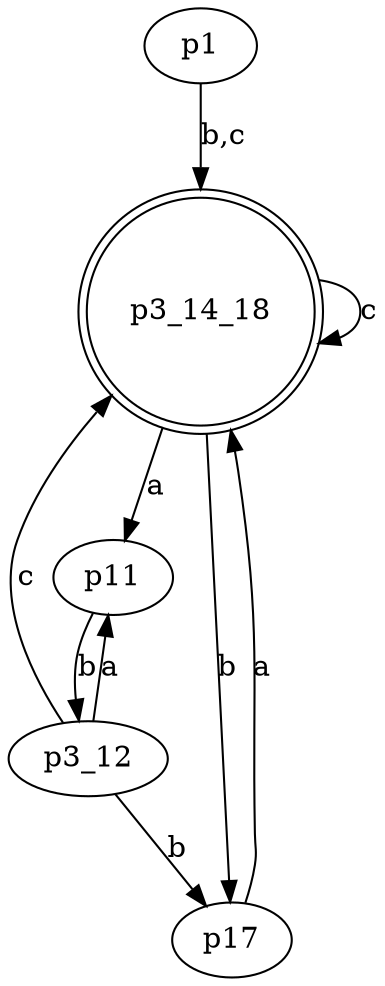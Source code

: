 digraph G 
{
    n1 [label = p1]
    n11 [label = p11]
    n3_12 [label = p3_12]
    n3_14_18 [label = p3_14_18, shape = doublecircle]
    n17 [label = p17]
	
    n1 -> n3_14_18 [label = "b,c"]
    
    n3_14_18 -> n11 [label = "a"]
    n3_14_18 -> n17 [label = "b"]
    n3_14_18 -> n3_14_18 [label = "c"]
    
    n11 -> n3_12  [label = "b"]
    
    n3_12 -> n11 [label = "a"]
    n3_12 -> n17 [label = "b"]
    n3_12 -> n3_14_18 [label = "c"]
    
    n17 -> n3_14_18 [label = "a"]
}
